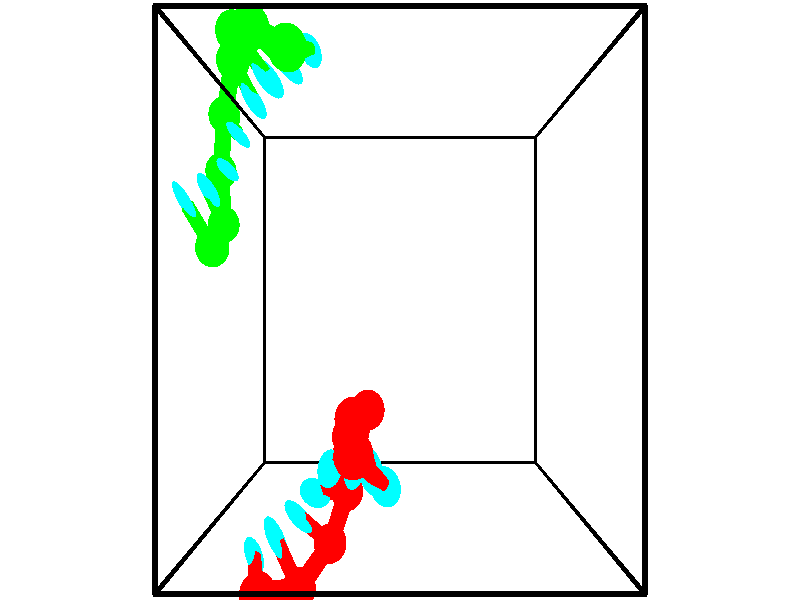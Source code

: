 // switches for output
#declare DRAW_BASES = 1; // possible values are 0, 1; only relevant for DNA ribbons
#declare DRAW_BASES_TYPE = 3; // possible values are 1, 2, 3; only relevant for DNA ribbons
#declare DRAW_FOG = 0; // set to 1 to enable fog

#include "colors.inc"

#include "transforms.inc"
background { rgb <1, 1, 1>}

#default {
   normal{
       ripples 0.25
       frequency 0.20
       turbulence 0.2
       lambda 5
   }
	finish {
		phong 0.1
		phong_size 40.
	}
}

// original window dimensions: 1024x640


// camera settings

camera {
	sky <-0, 1, 0>
	up <-0, 1, 0>
	right 1.6 * <1, 0, 0>
	location <2.5, 2.5, 11.1562>
	look_at <2.5, 2.5, 2.5>
	direction <0, 0, -8.6562>
	angle 67.0682
}


# declare cpy_camera_pos = <2.5, 2.5, 11.1562>;
# if (DRAW_FOG = 1)
fog {
	fog_type 2
	up vnormalize(cpy_camera_pos)
	color rgbt<1,1,1,0.3>
	distance 1e-5
	fog_alt 3e-3
	fog_offset 4
}
# end


// LIGHTS

# declare lum = 6;
global_settings {
	ambient_light rgb lum * <0.05, 0.05, 0.05>
	max_trace_level 15
}# declare cpy_direct_light_amount = 0.25;
light_source
{	1000 * <-1, -1, 1>,
	rgb lum * cpy_direct_light_amount
	parallel
}

light_source
{	1000 * <1, 1, -1>,
	rgb lum * cpy_direct_light_amount
	parallel
}

// strand 0

// nucleotide -1

// particle -1
sphere {
	<1.919606, 0.883422, 3.629846> 0.250000
	pigment { color rgbt <1,0,0,0> }
	no_shadow
}
cylinder {
	<2.142227, 0.639870, 3.403744>,  <2.275800, 0.493738, 3.268082>, 0.100000
	pigment { color rgbt <1,0,0,0> }
	no_shadow
}
cylinder {
	<2.142227, 0.639870, 3.403744>,  <1.919606, 0.883422, 3.629846>, 0.100000
	pigment { color rgbt <1,0,0,0> }
	no_shadow
}

// particle -1
sphere {
	<2.142227, 0.639870, 3.403744> 0.100000
	pigment { color rgbt <1,0,0,0> }
	no_shadow
}
sphere {
	0, 1
	scale<0.080000,0.200000,0.300000>
	matrix <-0.659142, 0.090564, -0.746546,
		0.505749, 0.788075, -0.350936,
		0.556552, -0.608881, -0.565255,
		2.309193, 0.457205, 3.234167>
	pigment { color rgbt <0,1,1,0> }
	no_shadow
}
cylinder {
	<1.861371, 1.155022, 2.957155>,  <1.919606, 0.883422, 3.629846>, 0.130000
	pigment { color rgbt <1,0,0,0> }
	no_shadow
}

// nucleotide -1

// particle -1
sphere {
	<1.861371, 1.155022, 2.957155> 0.250000
	pigment { color rgbt <1,0,0,0> }
	no_shadow
}
cylinder {
	<1.997246, 0.791191, 2.861420>,  <2.078770, 0.572892, 2.803979>, 0.100000
	pigment { color rgbt <1,0,0,0> }
	no_shadow
}
cylinder {
	<1.997246, 0.791191, 2.861420>,  <1.861371, 1.155022, 2.957155>, 0.100000
	pigment { color rgbt <1,0,0,0> }
	no_shadow
}

// particle -1
sphere {
	<1.997246, 0.791191, 2.861420> 0.100000
	pigment { color rgbt <1,0,0,0> }
	no_shadow
}
sphere {
	0, 1
	scale<0.080000,0.200000,0.300000>
	matrix <-0.714586, -0.084130, -0.694470,
		0.611539, 0.406929, -0.678549,
		0.339686, -0.909577, -0.239337,
		2.099152, 0.518318, 2.789619>
	pigment { color rgbt <0,1,1,0> }
	no_shadow
}
cylinder {
	<2.019728, 1.133627, 2.159391>,  <1.861371, 1.155022, 2.957155>, 0.130000
	pigment { color rgbt <1,0,0,0> }
	no_shadow
}

// nucleotide -1

// particle -1
sphere {
	<2.019728, 1.133627, 2.159391> 0.250000
	pigment { color rgbt <1,0,0,0> }
	no_shadow
}
cylinder {
	<1.926285, 0.783356, 2.328442>,  <1.870219, 0.573193, 2.429872>, 0.100000
	pigment { color rgbt <1,0,0,0> }
	no_shadow
}
cylinder {
	<1.926285, 0.783356, 2.328442>,  <2.019728, 1.133627, 2.159391>, 0.100000
	pigment { color rgbt <1,0,0,0> }
	no_shadow
}

// particle -1
sphere {
	<1.926285, 0.783356, 2.328442> 0.100000
	pigment { color rgbt <1,0,0,0> }
	no_shadow
}
sphere {
	0, 1
	scale<0.080000,0.200000,0.300000>
	matrix <-0.721139, -0.135519, -0.679406,
		0.652216, -0.463488, -0.599828,
		-0.233608, -0.875679, 0.422627,
		1.856202, 0.520652, 2.455230>
	pigment { color rgbt <0,1,1,0> }
	no_shadow
}
cylinder {
	<1.679726, 0.712209, 1.651746>,  <2.019728, 1.133627, 2.159391>, 0.130000
	pigment { color rgbt <1,0,0,0> }
	no_shadow
}

// nucleotide -1

// particle -1
sphere {
	<1.679726, 0.712209, 1.651746> 0.250000
	pigment { color rgbt <1,0,0,0> }
	no_shadow
}
cylinder {
	<1.557865, 0.551247, 1.997059>,  <1.484749, 0.454669, 2.204247>, 0.100000
	pigment { color rgbt <1,0,0,0> }
	no_shadow
}
cylinder {
	<1.557865, 0.551247, 1.997059>,  <1.679726, 0.712209, 1.651746>, 0.100000
	pigment { color rgbt <1,0,0,0> }
	no_shadow
}

// particle -1
sphere {
	<1.557865, 0.551247, 1.997059> 0.100000
	pigment { color rgbt <1,0,0,0> }
	no_shadow
}
sphere {
	0, 1
	scale<0.080000,0.200000,0.300000>
	matrix <-0.748085, -0.459913, -0.478381,
		0.589539, -0.791548, -0.160922,
		-0.304651, -0.402408, 0.863282,
		1.466470, 0.430524, 2.256043>
	pigment { color rgbt <0,1,1,0> }
	no_shadow
}
cylinder {
	<1.666031, -0.023264, 1.616595>,  <1.679726, 0.712209, 1.651746>, 0.130000
	pigment { color rgbt <1,0,0,0> }
	no_shadow
}

// nucleotide -1

// particle -1
sphere {
	<1.666031, -0.023264, 1.616595> 0.250000
	pigment { color rgbt <1,0,0,0> }
	no_shadow
}
cylinder {
	<1.422791, 0.049774, 1.925625>,  <1.276846, 0.093597, 2.111042>, 0.100000
	pigment { color rgbt <1,0,0,0> }
	no_shadow
}
cylinder {
	<1.422791, 0.049774, 1.925625>,  <1.666031, -0.023264, 1.616595>, 0.100000
	pigment { color rgbt <1,0,0,0> }
	no_shadow
}

// particle -1
sphere {
	<1.422791, 0.049774, 1.925625> 0.100000
	pigment { color rgbt <1,0,0,0> }
	no_shadow
}
sphere {
	0, 1
	scale<0.080000,0.200000,0.300000>
	matrix <-0.691324, -0.600192, -0.402295,
		0.390235, -0.778735, 0.491211,
		-0.608102, 0.182597, 0.772574,
		1.240360, 0.104553, 2.157397>
	pigment { color rgbt <0,1,1,0> }
	no_shadow
}
cylinder {
	<1.416232, -0.653883, 1.767870>,  <1.666031, -0.023264, 1.616595>, 0.130000
	pigment { color rgbt <1,0,0,0> }
	no_shadow
}

// nucleotide -1

// particle -1
sphere {
	<1.416232, -0.653883, 1.767870> 0.250000
	pigment { color rgbt <1,0,0,0> }
	no_shadow
}
cylinder {
	<1.170326, -0.400719, 1.956120>,  <1.022782, -0.248820, 2.069069>, 0.100000
	pigment { color rgbt <1,0,0,0> }
	no_shadow
}
cylinder {
	<1.170326, -0.400719, 1.956120>,  <1.416232, -0.653883, 1.767870>, 0.100000
	pigment { color rgbt <1,0,0,0> }
	no_shadow
}

// particle -1
sphere {
	<1.170326, -0.400719, 1.956120> 0.100000
	pigment { color rgbt <1,0,0,0> }
	no_shadow
}
sphere {
	0, 1
	scale<0.080000,0.200000,0.300000>
	matrix <-0.747903, -0.657250, -0.093079,
		0.250408, -0.409203, 0.877410,
		-0.614766, 0.632910, 0.470625,
		0.985897, -0.210846, 2.097307>
	pigment { color rgbt <0,1,1,0> }
	no_shadow
}
cylinder {
	<1.005794, -1.050892, 2.256765>,  <1.416232, -0.653883, 1.767870>, 0.130000
	pigment { color rgbt <1,0,0,0> }
	no_shadow
}

// nucleotide -1

// particle -1
sphere {
	<1.005794, -1.050892, 2.256765> 0.250000
	pigment { color rgbt <1,0,0,0> }
	no_shadow
}
cylinder {
	<0.794312, -0.724846, 2.162060>,  <0.667422, -0.529218, 2.105237>, 0.100000
	pigment { color rgbt <1,0,0,0> }
	no_shadow
}
cylinder {
	<0.794312, -0.724846, 2.162060>,  <1.005794, -1.050892, 2.256765>, 0.100000
	pigment { color rgbt <1,0,0,0> }
	no_shadow
}

// particle -1
sphere {
	<0.794312, -0.724846, 2.162060> 0.100000
	pigment { color rgbt <1,0,0,0> }
	no_shadow
}
sphere {
	0, 1
	scale<0.080000,0.200000,0.300000>
	matrix <-0.811081, -0.567389, -0.142185,
		-0.250234, 0.116861, 0.961107,
		-0.528706, 0.815115, -0.236764,
		0.635700, -0.480311, 2.091031>
	pigment { color rgbt <0,1,1,0> }
	no_shadow
}
cylinder {
	<0.511452, -0.915234, 2.744157>,  <1.005794, -1.050892, 2.256765>, 0.130000
	pigment { color rgbt <1,0,0,0> }
	no_shadow
}

// nucleotide -1

// particle -1
sphere {
	<0.511452, -0.915234, 2.744157> 0.250000
	pigment { color rgbt <1,0,0,0> }
	no_shadow
}
cylinder {
	<0.397831, -0.782150, 2.384464>,  <0.329658, -0.702300, 2.168648>, 0.100000
	pigment { color rgbt <1,0,0,0> }
	no_shadow
}
cylinder {
	<0.397831, -0.782150, 2.384464>,  <0.511452, -0.915234, 2.744157>, 0.100000
	pigment { color rgbt <1,0,0,0> }
	no_shadow
}

// particle -1
sphere {
	<0.397831, -0.782150, 2.384464> 0.100000
	pigment { color rgbt <1,0,0,0> }
	no_shadow
}
sphere {
	0, 1
	scale<0.080000,0.200000,0.300000>
	matrix <-0.765884, -0.642966, 0.004038,
		-0.576832, 0.689855, 0.437453,
		-0.284053, 0.332709, -0.899232,
		0.312615, -0.682338, 2.114695>
	pigment { color rgbt <0,1,1,0> }
	no_shadow
}
// strand 1

// nucleotide -1

// particle -1
sphere {
	<-0.352680, 3.164246, 1.978166> 0.250000
	pigment { color rgbt <0,1,0,0> }
	no_shadow
}
cylinder {
	<-0.581457, 3.491028, 2.007744>,  <-0.718723, 3.687097, 2.025491>, 0.100000
	pigment { color rgbt <0,1,0,0> }
	no_shadow
}
cylinder {
	<-0.581457, 3.491028, 2.007744>,  <-0.352680, 3.164246, 1.978166>, 0.100000
	pigment { color rgbt <0,1,0,0> }
	no_shadow
}

// particle -1
sphere {
	<-0.581457, 3.491028, 2.007744> 0.100000
	pigment { color rgbt <0,1,0,0> }
	no_shadow
}
sphere {
	0, 1
	scale<0.080000,0.200000,0.300000>
	matrix <0.756693, 0.560252, -0.336948,
		-0.316699, -0.136761, -0.938615,
		-0.571942, 0.816954, 0.073946,
		-0.753040, 3.736114, 2.029927>
	pigment { color rgbt <0,1,1,0> }
	no_shadow
}
cylinder {
	<-0.399047, 3.537433, 1.221344>,  <-0.352680, 3.164246, 1.978166>, 0.130000
	pigment { color rgbt <0,1,0,0> }
	no_shadow
}

// nucleotide -1

// particle -1
sphere {
	<-0.399047, 3.537433, 1.221344> 0.250000
	pigment { color rgbt <0,1,0,0> }
	no_shadow
}
cylinder {
	<-0.436344, 3.751396, 1.557243>,  <-0.458723, 3.879774, 1.758783>, 0.100000
	pigment { color rgbt <0,1,0,0> }
	no_shadow
}
cylinder {
	<-0.436344, 3.751396, 1.557243>,  <-0.399047, 3.537433, 1.221344>, 0.100000
	pigment { color rgbt <0,1,0,0> }
	no_shadow
}

// particle -1
sphere {
	<-0.436344, 3.751396, 1.557243> 0.100000
	pigment { color rgbt <0,1,0,0> }
	no_shadow
}
sphere {
	0, 1
	scale<0.080000,0.200000,0.300000>
	matrix <0.596266, 0.705450, -0.383154,
		-0.797353, 0.464987, -0.384727,
		-0.093244, 0.534909, 0.839749,
		-0.464317, 3.911869, 1.809168>
	pigment { color rgbt <0,1,1,0> }
	no_shadow
}
cylinder {
	<-0.487422, 4.289878, 1.080230>,  <-0.399047, 3.537433, 1.221344>, 0.130000
	pigment { color rgbt <0,1,0,0> }
	no_shadow
}

// nucleotide -1

// particle -1
sphere {
	<-0.487422, 4.289878, 1.080230> 0.250000
	pigment { color rgbt <0,1,0,0> }
	no_shadow
}
cylinder {
	<-0.322172, 4.237328, 1.440689>,  <-0.223022, 4.205797, 1.656965>, 0.100000
	pigment { color rgbt <0,1,0,0> }
	no_shadow
}
cylinder {
	<-0.322172, 4.237328, 1.440689>,  <-0.487422, 4.289878, 1.080230>, 0.100000
	pigment { color rgbt <0,1,0,0> }
	no_shadow
}

// particle -1
sphere {
	<-0.322172, 4.237328, 1.440689> 0.100000
	pigment { color rgbt <0,1,0,0> }
	no_shadow
}
sphere {
	0, 1
	scale<0.080000,0.200000,0.300000>
	matrix <0.603721, 0.780353, -0.163005,
		-0.681799, 0.611383, 0.401698,
		0.413125, -0.131376, 0.901148,
		-0.198235, 4.197915, 1.711034>
	pigment { color rgbt <0,1,1,0> }
	no_shadow
}
cylinder {
	<-0.366124, 5.011391, 1.301134>,  <-0.487422, 4.289878, 1.080230>, 0.130000
	pigment { color rgbt <0,1,0,0> }
	no_shadow
}

// nucleotide -1

// particle -1
sphere {
	<-0.366124, 5.011391, 1.301134> 0.250000
	pigment { color rgbt <0,1,0,0> }
	no_shadow
}
cylinder {
	<-0.163057, 4.799927, 1.573250>,  <-0.041218, 4.673048, 1.736519>, 0.100000
	pigment { color rgbt <0,1,0,0> }
	no_shadow
}
cylinder {
	<-0.163057, 4.799927, 1.573250>,  <-0.366124, 5.011391, 1.301134>, 0.100000
	pigment { color rgbt <0,1,0,0> }
	no_shadow
}

// particle -1
sphere {
	<-0.163057, 4.799927, 1.573250> 0.100000
	pigment { color rgbt <0,1,0,0> }
	no_shadow
}
sphere {
	0, 1
	scale<0.080000,0.200000,0.300000>
	matrix <0.653539, 0.750811, 0.095761,
		-0.561393, 0.395981, 0.726661,
		0.507666, -0.528661, 0.680289,
		-0.010758, 4.641329, 1.777337>
	pigment { color rgbt <0,1,1,0> }
	no_shadow
}
cylinder {
	<-0.088811, 5.586552, 1.804200>,  <-0.366124, 5.011391, 1.301134>, 0.130000
	pigment { color rgbt <0,1,0,0> }
	no_shadow
}

// nucleotide -1

// particle -1
sphere {
	<-0.088811, 5.586552, 1.804200> 0.250000
	pigment { color rgbt <0,1,0,0> }
	no_shadow
}
cylinder {
	<0.121002, 5.263664, 1.912468>,  <0.246890, 5.069932, 1.977429>, 0.100000
	pigment { color rgbt <0,1,0,0> }
	no_shadow
}
cylinder {
	<0.121002, 5.263664, 1.912468>,  <-0.088811, 5.586552, 1.804200>, 0.100000
	pigment { color rgbt <0,1,0,0> }
	no_shadow
}

// particle -1
sphere {
	<0.121002, 5.263664, 1.912468> 0.100000
	pigment { color rgbt <0,1,0,0> }
	no_shadow
}
sphere {
	0, 1
	scale<0.080000,0.200000,0.300000>
	matrix <0.719048, 0.590249, 0.366847,
		-0.455889, 0.002201, 0.890034,
		0.524534, -0.807218, 0.270671,
		0.278362, 5.021499, 1.993669>
	pigment { color rgbt <0,1,1,0> }
	no_shadow
}
cylinder {
	<0.104172, 5.712880, 2.480526>,  <-0.088811, 5.586552, 1.804200>, 0.130000
	pigment { color rgbt <0,1,0,0> }
	no_shadow
}

// nucleotide -1

// particle -1
sphere {
	<0.104172, 5.712880, 2.480526> 0.250000
	pigment { color rgbt <0,1,0,0> }
	no_shadow
}
cylinder {
	<0.365381, 5.426849, 2.380745>,  <0.522107, 5.255231, 2.320876>, 0.100000
	pigment { color rgbt <0,1,0,0> }
	no_shadow
}
cylinder {
	<0.365381, 5.426849, 2.380745>,  <0.104172, 5.712880, 2.480526>, 0.100000
	pigment { color rgbt <0,1,0,0> }
	no_shadow
}

// particle -1
sphere {
	<0.365381, 5.426849, 2.380745> 0.100000
	pigment { color rgbt <0,1,0,0> }
	no_shadow
}
sphere {
	0, 1
	scale<0.080000,0.200000,0.300000>
	matrix <0.679919, 0.408475, 0.608981,
		-0.333573, -0.567287, 0.752938,
		0.653023, -0.715077, -0.249453,
		0.561288, 5.212327, 2.305909>
	pigment { color rgbt <0,1,1,0> }
	no_shadow
}
cylinder {
	<0.504007, 5.537273, 3.098430>,  <0.104172, 5.712880, 2.480526>, 0.130000
	pigment { color rgbt <0,1,0,0> }
	no_shadow
}

// nucleotide -1

// particle -1
sphere {
	<0.504007, 5.537273, 3.098430> 0.250000
	pigment { color rgbt <0,1,0,0> }
	no_shadow
}
cylinder {
	<0.733189, 5.387276, 2.806923>,  <0.870698, 5.297277, 2.632019>, 0.100000
	pigment { color rgbt <0,1,0,0> }
	no_shadow
}
cylinder {
	<0.733189, 5.387276, 2.806923>,  <0.504007, 5.537273, 3.098430>, 0.100000
	pigment { color rgbt <0,1,0,0> }
	no_shadow
}

// particle -1
sphere {
	<0.733189, 5.387276, 2.806923> 0.100000
	pigment { color rgbt <0,1,0,0> }
	no_shadow
}
sphere {
	0, 1
	scale<0.080000,0.200000,0.300000>
	matrix <0.805225, 0.423288, 0.415259,
		0.152760, -0.824747, 0.544478,
		0.572954, -0.374993, -0.728769,
		0.905075, 5.274778, 2.588292>
	pigment { color rgbt <0,1,1,0> }
	no_shadow
}
cylinder {
	<1.063512, 5.174376, 3.476599>,  <0.504007, 5.537273, 3.098430>, 0.130000
	pigment { color rgbt <0,1,0,0> }
	no_shadow
}

// nucleotide -1

// particle -1
sphere {
	<1.063512, 5.174376, 3.476599> 0.250000
	pigment { color rgbt <0,1,0,0> }
	no_shadow
}
cylinder {
	<1.180004, 5.282951, 3.109665>,  <1.249900, 5.348096, 2.889504>, 0.100000
	pigment { color rgbt <0,1,0,0> }
	no_shadow
}
cylinder {
	<1.180004, 5.282951, 3.109665>,  <1.063512, 5.174376, 3.476599>, 0.100000
	pigment { color rgbt <0,1,0,0> }
	no_shadow
}

// particle -1
sphere {
	<1.180004, 5.282951, 3.109665> 0.100000
	pigment { color rgbt <0,1,0,0> }
	no_shadow
}
sphere {
	0, 1
	scale<0.080000,0.200000,0.300000>
	matrix <0.910083, 0.216926, 0.353117,
		0.294843, -0.937691, -0.183856,
		0.291231, 0.271438, -0.917336,
		1.267373, 5.364383, 2.834464>
	pigment { color rgbt <0,1,1,0> }
	no_shadow
}
// box output
cylinder {
	<0.000000, 0.000000, 0.000000>,  <5.000000, 0.000000, 0.000000>, 0.025000
	pigment { color rgbt <0,0,0,0> }
	no_shadow
}
cylinder {
	<0.000000, 0.000000, 0.000000>,  <0.000000, 5.000000, 0.000000>, 0.025000
	pigment { color rgbt <0,0,0,0> }
	no_shadow
}
cylinder {
	<0.000000, 0.000000, 0.000000>,  <0.000000, 0.000000, 5.000000>, 0.025000
	pigment { color rgbt <0,0,0,0> }
	no_shadow
}
cylinder {
	<5.000000, 5.000000, 5.000000>,  <0.000000, 5.000000, 5.000000>, 0.025000
	pigment { color rgbt <0,0,0,0> }
	no_shadow
}
cylinder {
	<5.000000, 5.000000, 5.000000>,  <5.000000, 0.000000, 5.000000>, 0.025000
	pigment { color rgbt <0,0,0,0> }
	no_shadow
}
cylinder {
	<5.000000, 5.000000, 5.000000>,  <5.000000, 5.000000, 0.000000>, 0.025000
	pigment { color rgbt <0,0,0,0> }
	no_shadow
}
cylinder {
	<0.000000, 0.000000, 5.000000>,  <0.000000, 5.000000, 5.000000>, 0.025000
	pigment { color rgbt <0,0,0,0> }
	no_shadow
}
cylinder {
	<0.000000, 0.000000, 5.000000>,  <5.000000, 0.000000, 5.000000>, 0.025000
	pigment { color rgbt <0,0,0,0> }
	no_shadow
}
cylinder {
	<5.000000, 5.000000, 0.000000>,  <0.000000, 5.000000, 0.000000>, 0.025000
	pigment { color rgbt <0,0,0,0> }
	no_shadow
}
cylinder {
	<5.000000, 5.000000, 0.000000>,  <5.000000, 0.000000, 0.000000>, 0.025000
	pigment { color rgbt <0,0,0,0> }
	no_shadow
}
cylinder {
	<5.000000, 0.000000, 5.000000>,  <5.000000, 0.000000, 0.000000>, 0.025000
	pigment { color rgbt <0,0,0,0> }
	no_shadow
}
cylinder {
	<0.000000, 5.000000, 0.000000>,  <0.000000, 5.000000, 5.000000>, 0.025000
	pigment { color rgbt <0,0,0,0> }
	no_shadow
}
// end of box output
